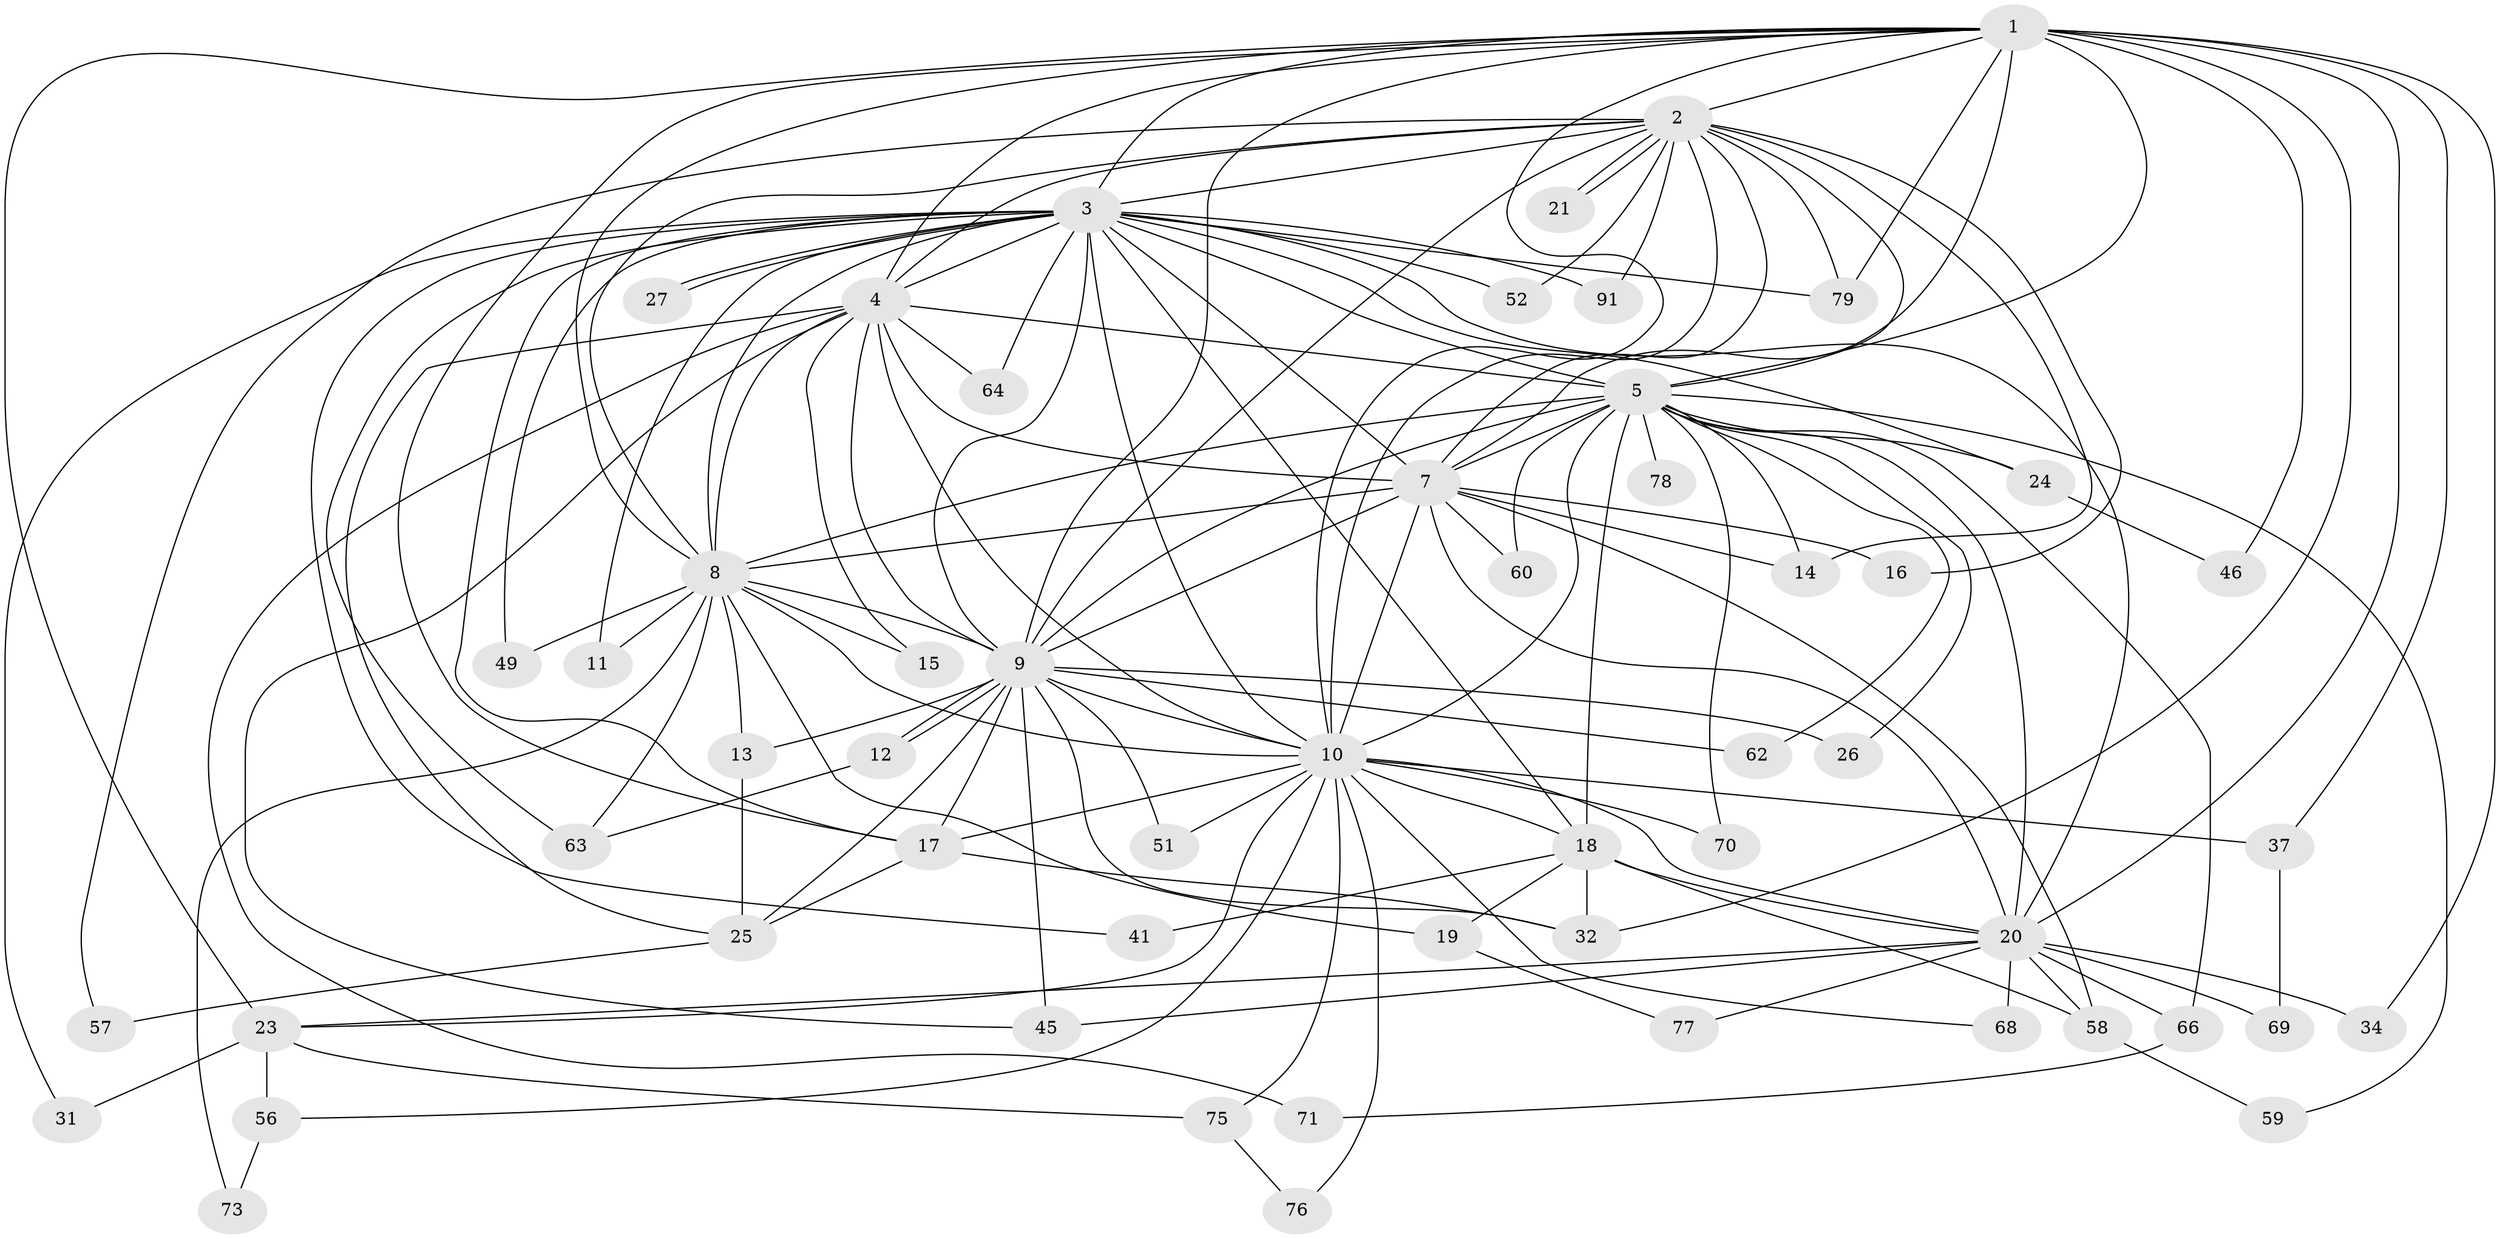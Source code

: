 // original degree distribution, {18: 0.021739130434782608, 17: 0.021739130434782608, 26: 0.010869565217391304, 15: 0.010869565217391304, 16: 0.010869565217391304, 19: 0.010869565217391304, 24: 0.010869565217391304, 22: 0.010869565217391304, 2: 0.5108695652173914, 3: 0.2608695652173913, 4: 0.05434782608695652, 6: 0.03260869565217391, 7: 0.010869565217391304, 10: 0.010869565217391304, 5: 0.010869565217391304}
// Generated by graph-tools (version 1.1) at 2025/17/03/04/25 18:17:24]
// undirected, 55 vertices, 144 edges
graph export_dot {
graph [start="1"]
  node [color=gray90,style=filled];
  1;
  2;
  3;
  4;
  5 [super="+44+6+50+74+82"];
  7 [super="+53+43+87+35+61+55"];
  8 [super="+72"];
  9 [super="+40+86"];
  10;
  11;
  12;
  13 [super="+30"];
  14 [super="+22"];
  15;
  16;
  17 [super="+92+28"];
  18 [super="+38"];
  19;
  20 [super="+48+29+33+36"];
  21;
  23;
  24;
  25 [super="+47+42"];
  26;
  27;
  31;
  32 [super="+84"];
  34;
  37;
  41;
  45 [super="+81"];
  46;
  49;
  51;
  52;
  56;
  57;
  58 [super="+65"];
  59;
  60;
  62;
  63 [super="+67"];
  64;
  66;
  68 [super="+83"];
  69;
  70;
  71;
  73;
  75;
  76;
  77;
  78;
  79 [super="+88"];
  91;
  1 -- 2;
  1 -- 3;
  1 -- 4;
  1 -- 5 [weight=2];
  1 -- 7;
  1 -- 8;
  1 -- 9;
  1 -- 10;
  1 -- 17;
  1 -- 20 [weight=2];
  1 -- 23;
  1 -- 32;
  1 -- 34;
  1 -- 37;
  1 -- 46;
  1 -- 79;
  2 -- 3;
  2 -- 4;
  2 -- 5 [weight=2];
  2 -- 7;
  2 -- 8;
  2 -- 9;
  2 -- 10;
  2 -- 16;
  2 -- 21;
  2 -- 21;
  2 -- 52;
  2 -- 57;
  2 -- 91;
  2 -- 79;
  2 -- 14;
  3 -- 4;
  3 -- 5 [weight=3];
  3 -- 7;
  3 -- 8;
  3 -- 9 [weight=2];
  3 -- 10;
  3 -- 11;
  3 -- 18;
  3 -- 24;
  3 -- 27;
  3 -- 27;
  3 -- 31;
  3 -- 41;
  3 -- 49;
  3 -- 52;
  3 -- 63;
  3 -- 64;
  3 -- 79;
  3 -- 91;
  3 -- 20;
  3 -- 17;
  4 -- 5 [weight=2];
  4 -- 7;
  4 -- 8;
  4 -- 9;
  4 -- 10;
  4 -- 15;
  4 -- 25 [weight=2];
  4 -- 45;
  4 -- 64;
  4 -- 71;
  5 -- 7 [weight=3];
  5 -- 8 [weight=2];
  5 -- 9 [weight=4];
  5 -- 10 [weight=2];
  5 -- 14;
  5 -- 70;
  5 -- 78 [weight=2];
  5 -- 66;
  5 -- 18;
  5 -- 24;
  5 -- 26;
  5 -- 59;
  5 -- 60;
  5 -- 62;
  5 -- 20 [weight=2];
  7 -- 8;
  7 -- 9 [weight=2];
  7 -- 10 [weight=3];
  7 -- 14;
  7 -- 16 [weight=3];
  7 -- 58 [weight=2];
  7 -- 60;
  7 -- 20;
  8 -- 9;
  8 -- 10;
  8 -- 11;
  8 -- 13;
  8 -- 15;
  8 -- 19;
  8 -- 49;
  8 -- 73;
  8 -- 63 [weight=2];
  9 -- 10;
  9 -- 12;
  9 -- 12;
  9 -- 13 [weight=2];
  9 -- 25 [weight=2];
  9 -- 26;
  9 -- 45;
  9 -- 51;
  9 -- 32;
  9 -- 62;
  9 -- 17;
  10 -- 17;
  10 -- 23;
  10 -- 37;
  10 -- 51;
  10 -- 56;
  10 -- 70;
  10 -- 75;
  10 -- 76;
  10 -- 68;
  10 -- 20;
  10 -- 18;
  12 -- 63;
  13 -- 25;
  17 -- 32;
  17 -- 25;
  18 -- 19;
  18 -- 20 [weight=2];
  18 -- 58;
  18 -- 32;
  18 -- 41;
  19 -- 77;
  20 -- 66;
  20 -- 68 [weight=2];
  20 -- 45;
  20 -- 69;
  20 -- 77;
  20 -- 23;
  20 -- 58;
  20 -- 34;
  23 -- 31;
  23 -- 56;
  23 -- 75;
  24 -- 46;
  25 -- 57;
  37 -- 69;
  56 -- 73;
  58 -- 59;
  66 -- 71;
  75 -- 76;
}
